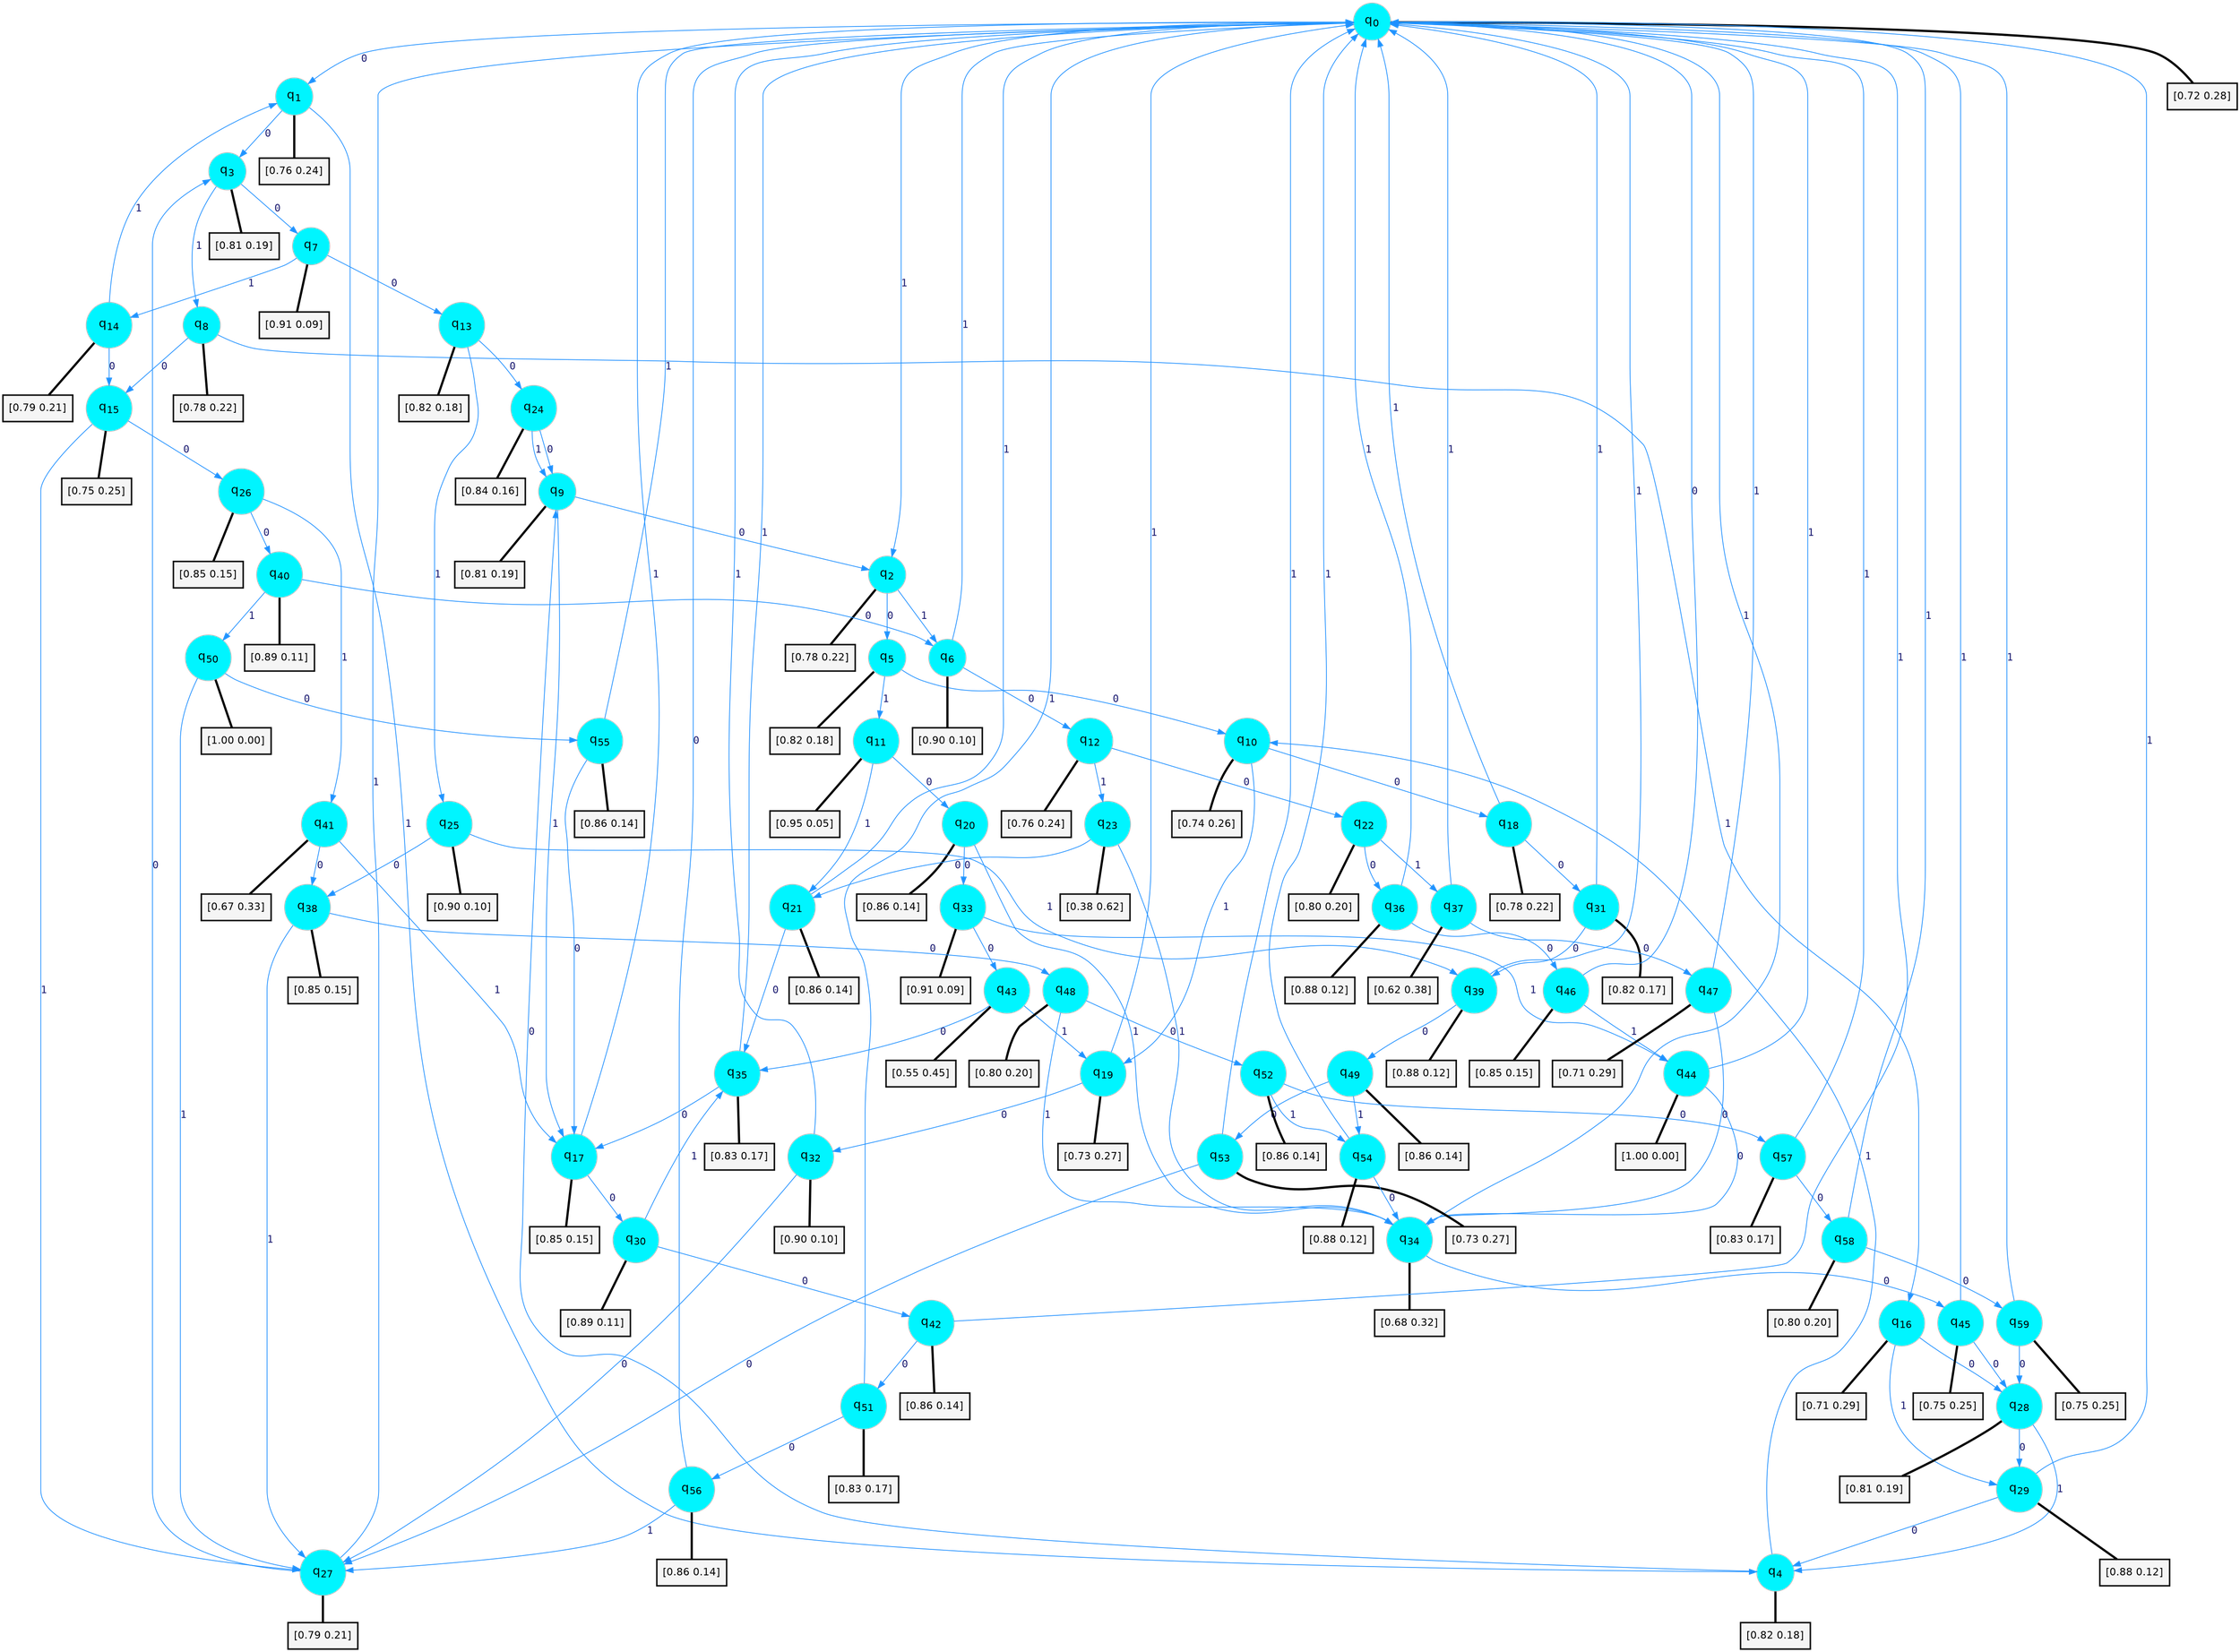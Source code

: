 digraph G {
graph [
bgcolor=transparent, dpi=300, rankdir=TD, size="40,25"];
node [
color=gray, fillcolor=turquoise1, fontcolor=black, fontname=Helvetica, fontsize=16, fontweight=bold, shape=circle, style=filled];
edge [
arrowsize=1, color=dodgerblue1, fontcolor=midnightblue, fontname=courier, fontweight=bold, penwidth=1, style=solid, weight=20];
0[label=<q<SUB>0</SUB>>];
1[label=<q<SUB>1</SUB>>];
2[label=<q<SUB>2</SUB>>];
3[label=<q<SUB>3</SUB>>];
4[label=<q<SUB>4</SUB>>];
5[label=<q<SUB>5</SUB>>];
6[label=<q<SUB>6</SUB>>];
7[label=<q<SUB>7</SUB>>];
8[label=<q<SUB>8</SUB>>];
9[label=<q<SUB>9</SUB>>];
10[label=<q<SUB>10</SUB>>];
11[label=<q<SUB>11</SUB>>];
12[label=<q<SUB>12</SUB>>];
13[label=<q<SUB>13</SUB>>];
14[label=<q<SUB>14</SUB>>];
15[label=<q<SUB>15</SUB>>];
16[label=<q<SUB>16</SUB>>];
17[label=<q<SUB>17</SUB>>];
18[label=<q<SUB>18</SUB>>];
19[label=<q<SUB>19</SUB>>];
20[label=<q<SUB>20</SUB>>];
21[label=<q<SUB>21</SUB>>];
22[label=<q<SUB>22</SUB>>];
23[label=<q<SUB>23</SUB>>];
24[label=<q<SUB>24</SUB>>];
25[label=<q<SUB>25</SUB>>];
26[label=<q<SUB>26</SUB>>];
27[label=<q<SUB>27</SUB>>];
28[label=<q<SUB>28</SUB>>];
29[label=<q<SUB>29</SUB>>];
30[label=<q<SUB>30</SUB>>];
31[label=<q<SUB>31</SUB>>];
32[label=<q<SUB>32</SUB>>];
33[label=<q<SUB>33</SUB>>];
34[label=<q<SUB>34</SUB>>];
35[label=<q<SUB>35</SUB>>];
36[label=<q<SUB>36</SUB>>];
37[label=<q<SUB>37</SUB>>];
38[label=<q<SUB>38</SUB>>];
39[label=<q<SUB>39</SUB>>];
40[label=<q<SUB>40</SUB>>];
41[label=<q<SUB>41</SUB>>];
42[label=<q<SUB>42</SUB>>];
43[label=<q<SUB>43</SUB>>];
44[label=<q<SUB>44</SUB>>];
45[label=<q<SUB>45</SUB>>];
46[label=<q<SUB>46</SUB>>];
47[label=<q<SUB>47</SUB>>];
48[label=<q<SUB>48</SUB>>];
49[label=<q<SUB>49</SUB>>];
50[label=<q<SUB>50</SUB>>];
51[label=<q<SUB>51</SUB>>];
52[label=<q<SUB>52</SUB>>];
53[label=<q<SUB>53</SUB>>];
54[label=<q<SUB>54</SUB>>];
55[label=<q<SUB>55</SUB>>];
56[label=<q<SUB>56</SUB>>];
57[label=<q<SUB>57</SUB>>];
58[label=<q<SUB>58</SUB>>];
59[label=<q<SUB>59</SUB>>];
60[label="[0.72 0.28]", shape=box,fontcolor=black, fontname=Helvetica, fontsize=14, penwidth=2, fillcolor=whitesmoke,color=black];
61[label="[0.76 0.24]", shape=box,fontcolor=black, fontname=Helvetica, fontsize=14, penwidth=2, fillcolor=whitesmoke,color=black];
62[label="[0.78 0.22]", shape=box,fontcolor=black, fontname=Helvetica, fontsize=14, penwidth=2, fillcolor=whitesmoke,color=black];
63[label="[0.81 0.19]", shape=box,fontcolor=black, fontname=Helvetica, fontsize=14, penwidth=2, fillcolor=whitesmoke,color=black];
64[label="[0.82 0.18]", shape=box,fontcolor=black, fontname=Helvetica, fontsize=14, penwidth=2, fillcolor=whitesmoke,color=black];
65[label="[0.82 0.18]", shape=box,fontcolor=black, fontname=Helvetica, fontsize=14, penwidth=2, fillcolor=whitesmoke,color=black];
66[label="[0.90 0.10]", shape=box,fontcolor=black, fontname=Helvetica, fontsize=14, penwidth=2, fillcolor=whitesmoke,color=black];
67[label="[0.91 0.09]", shape=box,fontcolor=black, fontname=Helvetica, fontsize=14, penwidth=2, fillcolor=whitesmoke,color=black];
68[label="[0.78 0.22]", shape=box,fontcolor=black, fontname=Helvetica, fontsize=14, penwidth=2, fillcolor=whitesmoke,color=black];
69[label="[0.81 0.19]", shape=box,fontcolor=black, fontname=Helvetica, fontsize=14, penwidth=2, fillcolor=whitesmoke,color=black];
70[label="[0.74 0.26]", shape=box,fontcolor=black, fontname=Helvetica, fontsize=14, penwidth=2, fillcolor=whitesmoke,color=black];
71[label="[0.95 0.05]", shape=box,fontcolor=black, fontname=Helvetica, fontsize=14, penwidth=2, fillcolor=whitesmoke,color=black];
72[label="[0.76 0.24]", shape=box,fontcolor=black, fontname=Helvetica, fontsize=14, penwidth=2, fillcolor=whitesmoke,color=black];
73[label="[0.82 0.18]", shape=box,fontcolor=black, fontname=Helvetica, fontsize=14, penwidth=2, fillcolor=whitesmoke,color=black];
74[label="[0.79 0.21]", shape=box,fontcolor=black, fontname=Helvetica, fontsize=14, penwidth=2, fillcolor=whitesmoke,color=black];
75[label="[0.75 0.25]", shape=box,fontcolor=black, fontname=Helvetica, fontsize=14, penwidth=2, fillcolor=whitesmoke,color=black];
76[label="[0.71 0.29]", shape=box,fontcolor=black, fontname=Helvetica, fontsize=14, penwidth=2, fillcolor=whitesmoke,color=black];
77[label="[0.85 0.15]", shape=box,fontcolor=black, fontname=Helvetica, fontsize=14, penwidth=2, fillcolor=whitesmoke,color=black];
78[label="[0.78 0.22]", shape=box,fontcolor=black, fontname=Helvetica, fontsize=14, penwidth=2, fillcolor=whitesmoke,color=black];
79[label="[0.73 0.27]", shape=box,fontcolor=black, fontname=Helvetica, fontsize=14, penwidth=2, fillcolor=whitesmoke,color=black];
80[label="[0.86 0.14]", shape=box,fontcolor=black, fontname=Helvetica, fontsize=14, penwidth=2, fillcolor=whitesmoke,color=black];
81[label="[0.86 0.14]", shape=box,fontcolor=black, fontname=Helvetica, fontsize=14, penwidth=2, fillcolor=whitesmoke,color=black];
82[label="[0.80 0.20]", shape=box,fontcolor=black, fontname=Helvetica, fontsize=14, penwidth=2, fillcolor=whitesmoke,color=black];
83[label="[0.38 0.62]", shape=box,fontcolor=black, fontname=Helvetica, fontsize=14, penwidth=2, fillcolor=whitesmoke,color=black];
84[label="[0.84 0.16]", shape=box,fontcolor=black, fontname=Helvetica, fontsize=14, penwidth=2, fillcolor=whitesmoke,color=black];
85[label="[0.90 0.10]", shape=box,fontcolor=black, fontname=Helvetica, fontsize=14, penwidth=2, fillcolor=whitesmoke,color=black];
86[label="[0.85 0.15]", shape=box,fontcolor=black, fontname=Helvetica, fontsize=14, penwidth=2, fillcolor=whitesmoke,color=black];
87[label="[0.79 0.21]", shape=box,fontcolor=black, fontname=Helvetica, fontsize=14, penwidth=2, fillcolor=whitesmoke,color=black];
88[label="[0.81 0.19]", shape=box,fontcolor=black, fontname=Helvetica, fontsize=14, penwidth=2, fillcolor=whitesmoke,color=black];
89[label="[0.88 0.12]", shape=box,fontcolor=black, fontname=Helvetica, fontsize=14, penwidth=2, fillcolor=whitesmoke,color=black];
90[label="[0.89 0.11]", shape=box,fontcolor=black, fontname=Helvetica, fontsize=14, penwidth=2, fillcolor=whitesmoke,color=black];
91[label="[0.82 0.17]", shape=box,fontcolor=black, fontname=Helvetica, fontsize=14, penwidth=2, fillcolor=whitesmoke,color=black];
92[label="[0.90 0.10]", shape=box,fontcolor=black, fontname=Helvetica, fontsize=14, penwidth=2, fillcolor=whitesmoke,color=black];
93[label="[0.91 0.09]", shape=box,fontcolor=black, fontname=Helvetica, fontsize=14, penwidth=2, fillcolor=whitesmoke,color=black];
94[label="[0.68 0.32]", shape=box,fontcolor=black, fontname=Helvetica, fontsize=14, penwidth=2, fillcolor=whitesmoke,color=black];
95[label="[0.83 0.17]", shape=box,fontcolor=black, fontname=Helvetica, fontsize=14, penwidth=2, fillcolor=whitesmoke,color=black];
96[label="[0.88 0.12]", shape=box,fontcolor=black, fontname=Helvetica, fontsize=14, penwidth=2, fillcolor=whitesmoke,color=black];
97[label="[0.62 0.38]", shape=box,fontcolor=black, fontname=Helvetica, fontsize=14, penwidth=2, fillcolor=whitesmoke,color=black];
98[label="[0.85 0.15]", shape=box,fontcolor=black, fontname=Helvetica, fontsize=14, penwidth=2, fillcolor=whitesmoke,color=black];
99[label="[0.88 0.12]", shape=box,fontcolor=black, fontname=Helvetica, fontsize=14, penwidth=2, fillcolor=whitesmoke,color=black];
100[label="[0.89 0.11]", shape=box,fontcolor=black, fontname=Helvetica, fontsize=14, penwidth=2, fillcolor=whitesmoke,color=black];
101[label="[0.67 0.33]", shape=box,fontcolor=black, fontname=Helvetica, fontsize=14, penwidth=2, fillcolor=whitesmoke,color=black];
102[label="[0.86 0.14]", shape=box,fontcolor=black, fontname=Helvetica, fontsize=14, penwidth=2, fillcolor=whitesmoke,color=black];
103[label="[0.55 0.45]", shape=box,fontcolor=black, fontname=Helvetica, fontsize=14, penwidth=2, fillcolor=whitesmoke,color=black];
104[label="[1.00 0.00]", shape=box,fontcolor=black, fontname=Helvetica, fontsize=14, penwidth=2, fillcolor=whitesmoke,color=black];
105[label="[0.75 0.25]", shape=box,fontcolor=black, fontname=Helvetica, fontsize=14, penwidth=2, fillcolor=whitesmoke,color=black];
106[label="[0.85 0.15]", shape=box,fontcolor=black, fontname=Helvetica, fontsize=14, penwidth=2, fillcolor=whitesmoke,color=black];
107[label="[0.71 0.29]", shape=box,fontcolor=black, fontname=Helvetica, fontsize=14, penwidth=2, fillcolor=whitesmoke,color=black];
108[label="[0.80 0.20]", shape=box,fontcolor=black, fontname=Helvetica, fontsize=14, penwidth=2, fillcolor=whitesmoke,color=black];
109[label="[0.86 0.14]", shape=box,fontcolor=black, fontname=Helvetica, fontsize=14, penwidth=2, fillcolor=whitesmoke,color=black];
110[label="[1.00 0.00]", shape=box,fontcolor=black, fontname=Helvetica, fontsize=14, penwidth=2, fillcolor=whitesmoke,color=black];
111[label="[0.83 0.17]", shape=box,fontcolor=black, fontname=Helvetica, fontsize=14, penwidth=2, fillcolor=whitesmoke,color=black];
112[label="[0.86 0.14]", shape=box,fontcolor=black, fontname=Helvetica, fontsize=14, penwidth=2, fillcolor=whitesmoke,color=black];
113[label="[0.73 0.27]", shape=box,fontcolor=black, fontname=Helvetica, fontsize=14, penwidth=2, fillcolor=whitesmoke,color=black];
114[label="[0.88 0.12]", shape=box,fontcolor=black, fontname=Helvetica, fontsize=14, penwidth=2, fillcolor=whitesmoke,color=black];
115[label="[0.86 0.14]", shape=box,fontcolor=black, fontname=Helvetica, fontsize=14, penwidth=2, fillcolor=whitesmoke,color=black];
116[label="[0.86 0.14]", shape=box,fontcolor=black, fontname=Helvetica, fontsize=14, penwidth=2, fillcolor=whitesmoke,color=black];
117[label="[0.83 0.17]", shape=box,fontcolor=black, fontname=Helvetica, fontsize=14, penwidth=2, fillcolor=whitesmoke,color=black];
118[label="[0.80 0.20]", shape=box,fontcolor=black, fontname=Helvetica, fontsize=14, penwidth=2, fillcolor=whitesmoke,color=black];
119[label="[0.75 0.25]", shape=box,fontcolor=black, fontname=Helvetica, fontsize=14, penwidth=2, fillcolor=whitesmoke,color=black];
0->1 [label=0];
0->2 [label=1];
0->60 [arrowhead=none, penwidth=3,color=black];
1->3 [label=0];
1->4 [label=1];
1->61 [arrowhead=none, penwidth=3,color=black];
2->5 [label=0];
2->6 [label=1];
2->62 [arrowhead=none, penwidth=3,color=black];
3->7 [label=0];
3->8 [label=1];
3->63 [arrowhead=none, penwidth=3,color=black];
4->9 [label=0];
4->10 [label=1];
4->64 [arrowhead=none, penwidth=3,color=black];
5->10 [label=0];
5->11 [label=1];
5->65 [arrowhead=none, penwidth=3,color=black];
6->12 [label=0];
6->0 [label=1];
6->66 [arrowhead=none, penwidth=3,color=black];
7->13 [label=0];
7->14 [label=1];
7->67 [arrowhead=none, penwidth=3,color=black];
8->15 [label=0];
8->16 [label=1];
8->68 [arrowhead=none, penwidth=3,color=black];
9->2 [label=0];
9->17 [label=1];
9->69 [arrowhead=none, penwidth=3,color=black];
10->18 [label=0];
10->19 [label=1];
10->70 [arrowhead=none, penwidth=3,color=black];
11->20 [label=0];
11->21 [label=1];
11->71 [arrowhead=none, penwidth=3,color=black];
12->22 [label=0];
12->23 [label=1];
12->72 [arrowhead=none, penwidth=3,color=black];
13->24 [label=0];
13->25 [label=1];
13->73 [arrowhead=none, penwidth=3,color=black];
14->15 [label=0];
14->1 [label=1];
14->74 [arrowhead=none, penwidth=3,color=black];
15->26 [label=0];
15->27 [label=1];
15->75 [arrowhead=none, penwidth=3,color=black];
16->28 [label=0];
16->29 [label=1];
16->76 [arrowhead=none, penwidth=3,color=black];
17->30 [label=0];
17->0 [label=1];
17->77 [arrowhead=none, penwidth=3,color=black];
18->31 [label=0];
18->0 [label=1];
18->78 [arrowhead=none, penwidth=3,color=black];
19->32 [label=0];
19->0 [label=1];
19->79 [arrowhead=none, penwidth=3,color=black];
20->33 [label=0];
20->34 [label=1];
20->80 [arrowhead=none, penwidth=3,color=black];
21->35 [label=0];
21->0 [label=1];
21->81 [arrowhead=none, penwidth=3,color=black];
22->36 [label=0];
22->37 [label=1];
22->82 [arrowhead=none, penwidth=3,color=black];
23->21 [label=0];
23->34 [label=1];
23->83 [arrowhead=none, penwidth=3,color=black];
24->9 [label=0];
24->9 [label=1];
24->84 [arrowhead=none, penwidth=3,color=black];
25->38 [label=0];
25->39 [label=1];
25->85 [arrowhead=none, penwidth=3,color=black];
26->40 [label=0];
26->41 [label=1];
26->86 [arrowhead=none, penwidth=3,color=black];
27->3 [label=0];
27->0 [label=1];
27->87 [arrowhead=none, penwidth=3,color=black];
28->29 [label=0];
28->4 [label=1];
28->88 [arrowhead=none, penwidth=3,color=black];
29->4 [label=0];
29->0 [label=1];
29->89 [arrowhead=none, penwidth=3,color=black];
30->42 [label=0];
30->35 [label=1];
30->90 [arrowhead=none, penwidth=3,color=black];
31->39 [label=0];
31->0 [label=1];
31->91 [arrowhead=none, penwidth=3,color=black];
32->27 [label=0];
32->0 [label=1];
32->92 [arrowhead=none, penwidth=3,color=black];
33->43 [label=0];
33->44 [label=1];
33->93 [arrowhead=none, penwidth=3,color=black];
34->45 [label=0];
34->0 [label=1];
34->94 [arrowhead=none, penwidth=3,color=black];
35->17 [label=0];
35->0 [label=1];
35->95 [arrowhead=none, penwidth=3,color=black];
36->46 [label=0];
36->0 [label=1];
36->96 [arrowhead=none, penwidth=3,color=black];
37->47 [label=0];
37->0 [label=1];
37->97 [arrowhead=none, penwidth=3,color=black];
38->48 [label=0];
38->27 [label=1];
38->98 [arrowhead=none, penwidth=3,color=black];
39->49 [label=0];
39->0 [label=1];
39->99 [arrowhead=none, penwidth=3,color=black];
40->6 [label=0];
40->50 [label=1];
40->100 [arrowhead=none, penwidth=3,color=black];
41->38 [label=0];
41->17 [label=1];
41->101 [arrowhead=none, penwidth=3,color=black];
42->51 [label=0];
42->0 [label=1];
42->102 [arrowhead=none, penwidth=3,color=black];
43->35 [label=0];
43->19 [label=1];
43->103 [arrowhead=none, penwidth=3,color=black];
44->34 [label=0];
44->0 [label=1];
44->104 [arrowhead=none, penwidth=3,color=black];
45->28 [label=0];
45->0 [label=1];
45->105 [arrowhead=none, penwidth=3,color=black];
46->0 [label=0];
46->44 [label=1];
46->106 [arrowhead=none, penwidth=3,color=black];
47->34 [label=0];
47->0 [label=1];
47->107 [arrowhead=none, penwidth=3,color=black];
48->52 [label=0];
48->34 [label=1];
48->108 [arrowhead=none, penwidth=3,color=black];
49->53 [label=0];
49->54 [label=1];
49->109 [arrowhead=none, penwidth=3,color=black];
50->55 [label=0];
50->27 [label=1];
50->110 [arrowhead=none, penwidth=3,color=black];
51->56 [label=0];
51->0 [label=1];
51->111 [arrowhead=none, penwidth=3,color=black];
52->57 [label=0];
52->54 [label=1];
52->112 [arrowhead=none, penwidth=3,color=black];
53->27 [label=0];
53->0 [label=1];
53->113 [arrowhead=none, penwidth=3,color=black];
54->34 [label=0];
54->0 [label=1];
54->114 [arrowhead=none, penwidth=3,color=black];
55->17 [label=0];
55->0 [label=1];
55->115 [arrowhead=none, penwidth=3,color=black];
56->0 [label=0];
56->27 [label=1];
56->116 [arrowhead=none, penwidth=3,color=black];
57->58 [label=0];
57->0 [label=1];
57->117 [arrowhead=none, penwidth=3,color=black];
58->59 [label=0];
58->0 [label=1];
58->118 [arrowhead=none, penwidth=3,color=black];
59->28 [label=0];
59->0 [label=1];
59->119 [arrowhead=none, penwidth=3,color=black];
}

